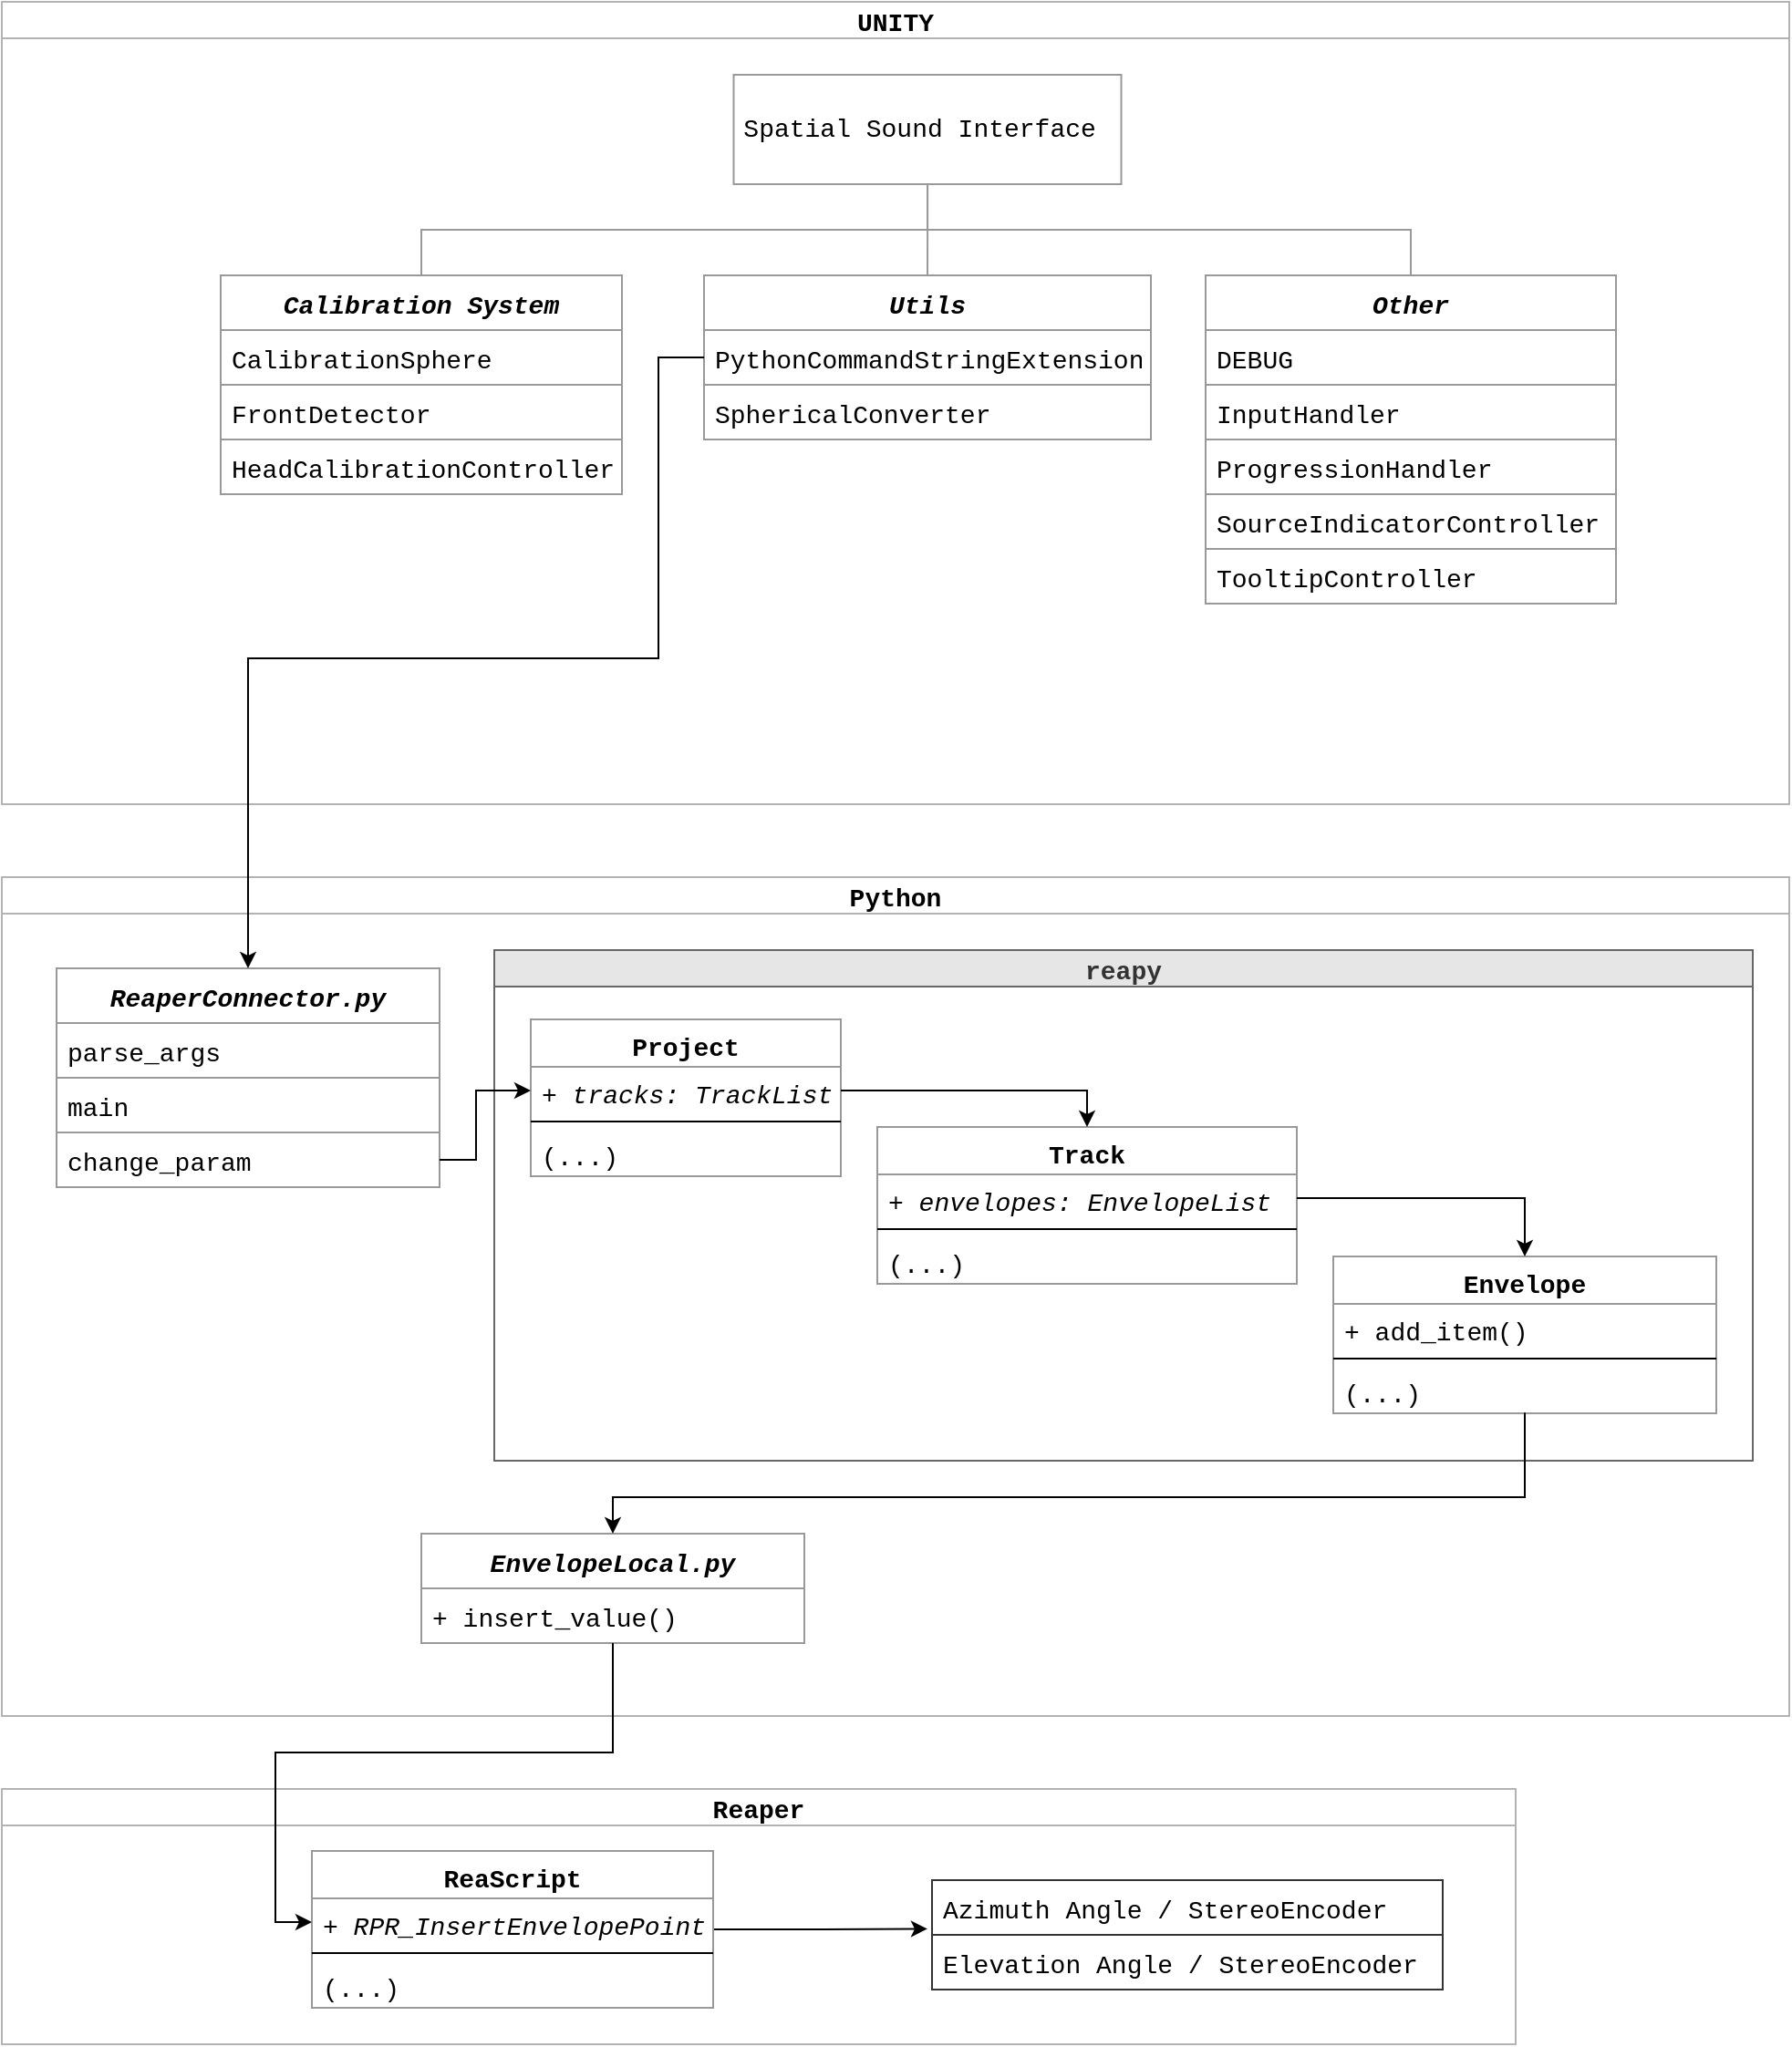 <mxfile version="20.0.1" type="github">
  <diagram id="tZ6HXYHqEJNceK6MpMHH" name="Page-1">
    <mxGraphModel dx="1673" dy="934" grid="1" gridSize="10" guides="1" tooltips="1" connect="1" arrows="1" fold="1" page="1" pageScale="1" pageWidth="1600" pageHeight="900" math="0" shadow="0">
      <root>
        <mxCell id="0" />
        <mxCell id="1" parent="0" />
        <mxCell id="iRasUdCwle3iSb4hT5Id-1" value="UNITY" style="swimlane;startSize=20;horizontal=1;containerType=tree;newEdgeStyle={&quot;edgeStyle&quot;:&quot;elbowEdgeStyle&quot;,&quot;startArrow&quot;:&quot;none&quot;,&quot;endArrow&quot;:&quot;none&quot;};fontStyle=1;strokeColor=#B3B3B3;fontFamily=Courier New;fontSize=14;" parent="1" vertex="1">
          <mxGeometry x="140" y="60" width="980" height="440" as="geometry" />
        </mxCell>
        <mxCell id="iRasUdCwle3iSb4hT5Id-43" style="edgeStyle=orthogonalEdgeStyle;rounded=0;orthogonalLoop=1;jettySize=auto;html=1;exitX=0.5;exitY=1;exitDx=0;exitDy=0;entryX=0.5;entryY=0;entryDx=0;entryDy=0;fontFamily=Courier New;endArrow=none;endFill=0;strokeColor=#999999;fontSize=14;" parent="iRasUdCwle3iSb4hT5Id-1" source="iRasUdCwle3iSb4hT5Id-4" target="iRasUdCwle3iSb4hT5Id-24" edge="1">
          <mxGeometry relative="1" as="geometry" />
        </mxCell>
        <mxCell id="iRasUdCwle3iSb4hT5Id-44" style="edgeStyle=orthogonalEdgeStyle;rounded=0;orthogonalLoop=1;jettySize=auto;html=1;entryX=0.5;entryY=0;entryDx=0;entryDy=0;fontFamily=Courier New;endArrow=none;endFill=0;strokeColor=#999999;fontSize=14;" parent="iRasUdCwle3iSb4hT5Id-1" source="iRasUdCwle3iSb4hT5Id-4" target="iRasUdCwle3iSb4hT5Id-28" edge="1">
          <mxGeometry relative="1" as="geometry" />
        </mxCell>
        <mxCell id="iRasUdCwle3iSb4hT5Id-45" style="edgeStyle=orthogonalEdgeStyle;rounded=0;orthogonalLoop=1;jettySize=auto;html=1;exitX=0.5;exitY=1;exitDx=0;exitDy=0;fontFamily=Courier New;endArrow=none;endFill=0;strokeColor=#999999;fontSize=14;" parent="iRasUdCwle3iSb4hT5Id-1" source="iRasUdCwle3iSb4hT5Id-4" target="iRasUdCwle3iSb4hT5Id-32" edge="1">
          <mxGeometry relative="1" as="geometry" />
        </mxCell>
        <UserObject label="&lt;span style=&quot;font-size: 14px;&quot;&gt;&lt;font style=&quot;font-size: 14px;&quot;&gt;Spatial Sound Interface&amp;nbsp;&lt;/font&gt;&lt;/span&gt;" treeRoot="1" id="iRasUdCwle3iSb4hT5Id-4">
          <mxCell style="whiteSpace=wrap;html=1;align=center;treeFolding=1;treeMoving=1;newEdgeStyle={&quot;edgeStyle&quot;:&quot;elbowEdgeStyle&quot;,&quot;startArrow&quot;:&quot;none&quot;,&quot;endArrow&quot;:&quot;none&quot;};strokeColor=#999999;fontFamily=Courier New;fontSize=14;" parent="iRasUdCwle3iSb4hT5Id-1" vertex="1">
            <mxGeometry x="401.25" y="40" width="212.5" height="60" as="geometry" />
          </mxCell>
        </UserObject>
        <mxCell id="iRasUdCwle3iSb4hT5Id-24" value="Calibration System" style="swimlane;fontStyle=3;childLayout=stackLayout;horizontal=1;startSize=30;horizontalStack=0;resizeParent=1;resizeParentMax=0;resizeLast=0;collapsible=1;marginBottom=0;fontFamily=Courier New;strokeColor=#999999;fontSize=14;" parent="iRasUdCwle3iSb4hT5Id-1" vertex="1">
          <mxGeometry x="120" y="150" width="220" height="120" as="geometry" />
        </mxCell>
        <mxCell id="iRasUdCwle3iSb4hT5Id-25" value="CalibrationSphere" style="text;strokeColor=#999999;fillColor=none;align=left;verticalAlign=middle;spacingLeft=4;spacingRight=4;overflow=hidden;points=[[0,0.5],[1,0.5]];portConstraint=eastwest;rotatable=0;fontFamily=Courier New;fontSize=14;" parent="iRasUdCwle3iSb4hT5Id-24" vertex="1">
          <mxGeometry y="30" width="220" height="30" as="geometry" />
        </mxCell>
        <mxCell id="iRasUdCwle3iSb4hT5Id-26" value="FrontDetector" style="text;strokeColor=#999999;fillColor=none;align=left;verticalAlign=middle;spacingLeft=4;spacingRight=4;overflow=hidden;points=[[0,0.5],[1,0.5]];portConstraint=eastwest;rotatable=0;fontFamily=Courier New;fontSize=14;" parent="iRasUdCwle3iSb4hT5Id-24" vertex="1">
          <mxGeometry y="60" width="220" height="30" as="geometry" />
        </mxCell>
        <mxCell id="iRasUdCwle3iSb4hT5Id-27" value="HeadCalibrationController" style="text;strokeColor=#999999;fillColor=none;align=left;verticalAlign=middle;spacingLeft=4;spacingRight=4;overflow=hidden;points=[[0,0.5],[1,0.5]];portConstraint=eastwest;rotatable=0;fontFamily=Courier New;fontSize=14;" parent="iRasUdCwle3iSb4hT5Id-24" vertex="1">
          <mxGeometry y="90" width="220" height="30" as="geometry" />
        </mxCell>
        <mxCell id="iRasUdCwle3iSb4hT5Id-28" value="Utils" style="swimlane;fontStyle=3;childLayout=stackLayout;horizontal=1;startSize=30;horizontalStack=0;resizeParent=1;resizeParentMax=0;resizeLast=0;collapsible=1;marginBottom=0;fontFamily=Courier New;strokeColor=#999999;fontSize=14;" parent="iRasUdCwle3iSb4hT5Id-1" vertex="1">
          <mxGeometry x="385" y="150" width="245" height="90" as="geometry" />
        </mxCell>
        <mxCell id="iRasUdCwle3iSb4hT5Id-29" value="PythonCommandStringExtension" style="text;strokeColor=#999999;fillColor=none;align=left;verticalAlign=middle;spacingLeft=4;spacingRight=4;overflow=hidden;points=[[0,0.5],[1,0.5]];portConstraint=eastwest;rotatable=0;fontFamily=Courier New;fontSize=14;" parent="iRasUdCwle3iSb4hT5Id-28" vertex="1">
          <mxGeometry y="30" width="245" height="30" as="geometry" />
        </mxCell>
        <mxCell id="iRasUdCwle3iSb4hT5Id-30" value="SphericalConverter" style="text;strokeColor=#999999;fillColor=none;align=left;verticalAlign=middle;spacingLeft=4;spacingRight=4;overflow=hidden;points=[[0,0.5],[1,0.5]];portConstraint=eastwest;rotatable=0;fontFamily=Courier New;fontSize=14;" parent="iRasUdCwle3iSb4hT5Id-28" vertex="1">
          <mxGeometry y="60" width="245" height="30" as="geometry" />
        </mxCell>
        <mxCell id="iRasUdCwle3iSb4hT5Id-32" value="Other" style="swimlane;fontStyle=3;childLayout=stackLayout;horizontal=1;startSize=30;horizontalStack=0;resizeParent=1;resizeParentMax=0;resizeLast=0;collapsible=1;marginBottom=0;fontFamily=Courier New;strokeColor=#999999;fontSize=14;" parent="iRasUdCwle3iSb4hT5Id-1" vertex="1">
          <mxGeometry x="660" y="150" width="225" height="180" as="geometry" />
        </mxCell>
        <mxCell id="iRasUdCwle3iSb4hT5Id-33" value="DEBUG" style="text;strokeColor=#999999;fillColor=none;align=left;verticalAlign=middle;spacingLeft=4;spacingRight=4;overflow=hidden;points=[[0,0.5],[1,0.5]];portConstraint=eastwest;rotatable=0;fontFamily=Courier New;fontSize=14;" parent="iRasUdCwle3iSb4hT5Id-32" vertex="1">
          <mxGeometry y="30" width="225" height="30" as="geometry" />
        </mxCell>
        <mxCell id="iRasUdCwle3iSb4hT5Id-34" value="InputHandler" style="text;strokeColor=#999999;fillColor=none;align=left;verticalAlign=middle;spacingLeft=4;spacingRight=4;overflow=hidden;points=[[0,0.5],[1,0.5]];portConstraint=eastwest;rotatable=0;fontFamily=Courier New;fontSize=14;" parent="iRasUdCwle3iSb4hT5Id-32" vertex="1">
          <mxGeometry y="60" width="225" height="30" as="geometry" />
        </mxCell>
        <mxCell id="iRasUdCwle3iSb4hT5Id-36" value="ProgressionHandler" style="text;strokeColor=#999999;fillColor=none;align=left;verticalAlign=middle;spacingLeft=4;spacingRight=4;overflow=hidden;points=[[0,0.5],[1,0.5]];portConstraint=eastwest;rotatable=0;fontFamily=Courier New;fontSize=14;" parent="iRasUdCwle3iSb4hT5Id-32" vertex="1">
          <mxGeometry y="90" width="225" height="30" as="geometry" />
        </mxCell>
        <mxCell id="iRasUdCwle3iSb4hT5Id-39" value="SourceIndicatorController" style="text;strokeColor=#999999;fillColor=none;align=left;verticalAlign=middle;spacingLeft=4;spacingRight=4;overflow=hidden;points=[[0,0.5],[1,0.5]];portConstraint=eastwest;rotatable=0;fontFamily=Courier New;fontSize=14;" parent="iRasUdCwle3iSb4hT5Id-32" vertex="1">
          <mxGeometry y="120" width="225" height="30" as="geometry" />
        </mxCell>
        <mxCell id="iRasUdCwle3iSb4hT5Id-40" value="TooltipController" style="text;strokeColor=#999999;fillColor=none;align=left;verticalAlign=middle;spacingLeft=4;spacingRight=4;overflow=hidden;points=[[0,0.5],[1,0.5]];portConstraint=eastwest;rotatable=0;fontFamily=Courier New;fontSize=14;" parent="iRasUdCwle3iSb4hT5Id-32" vertex="1">
          <mxGeometry y="150" width="225" height="30" as="geometry" />
        </mxCell>
        <mxCell id="iRasUdCwle3iSb4hT5Id-41" value="" style="shape=image;verticalLabelPosition=bottom;labelBackgroundColor=default;verticalAlign=top;aspect=fixed;imageAspect=0;image=https://cdn-icons-png.flaticon.com/512/5969/5969294.png;fontFamily=Courier New;fontSize=14;" parent="iRasUdCwle3iSb4hT5Id-1" vertex="1">
          <mxGeometry x="30" y="355" width="71" height="71" as="geometry" />
        </mxCell>
        <mxCell id="iRasUdCwle3iSb4hT5Id-68" value="Python" style="swimlane;startSize=20;horizontal=1;containerType=tree;newEdgeStyle={&quot;edgeStyle&quot;:&quot;elbowEdgeStyle&quot;,&quot;startArrow&quot;:&quot;none&quot;,&quot;endArrow&quot;:&quot;none&quot;};strokeColor=#B3B3B3;fontFamily=Courier New;fontSize=14;" parent="1" vertex="1">
          <mxGeometry x="140" y="540" width="980" height="460" as="geometry" />
        </mxCell>
        <mxCell id="iRasUdCwle3iSb4hT5Id-69" value="ReaperConnector.py" style="swimlane;fontStyle=3;childLayout=stackLayout;horizontal=1;startSize=30;horizontalStack=0;resizeParent=1;resizeParentMax=0;resizeLast=0;collapsible=1;marginBottom=0;fontFamily=Courier New;strokeColor=#999999;fontSize=14;" parent="iRasUdCwle3iSb4hT5Id-68" vertex="1">
          <mxGeometry x="30" y="50" width="210" height="120" as="geometry" />
        </mxCell>
        <mxCell id="iRasUdCwle3iSb4hT5Id-70" value="parse_args" style="text;strokeColor=#999999;fillColor=none;align=left;verticalAlign=middle;spacingLeft=4;spacingRight=4;overflow=hidden;points=[[0,0.5],[1,0.5]];portConstraint=eastwest;rotatable=0;fontFamily=Courier New;fontSize=14;" parent="iRasUdCwle3iSb4hT5Id-69" vertex="1">
          <mxGeometry y="30" width="210" height="30" as="geometry" />
        </mxCell>
        <mxCell id="iRasUdCwle3iSb4hT5Id-71" value="main" style="text;strokeColor=#999999;fillColor=none;align=left;verticalAlign=middle;spacingLeft=4;spacingRight=4;overflow=hidden;points=[[0,0.5],[1,0.5]];portConstraint=eastwest;rotatable=0;fontFamily=Courier New;fontSize=14;" parent="iRasUdCwle3iSb4hT5Id-69" vertex="1">
          <mxGeometry y="60" width="210" height="30" as="geometry" />
        </mxCell>
        <mxCell id="iRasUdCwle3iSb4hT5Id-72" value="change_param" style="text;strokeColor=#999999;fillColor=none;align=left;verticalAlign=middle;spacingLeft=4;spacingRight=4;overflow=hidden;points=[[0,0.5],[1,0.5]];portConstraint=eastwest;rotatable=0;fontFamily=Courier New;fontSize=14;" parent="iRasUdCwle3iSb4hT5Id-69" vertex="1">
          <mxGeometry y="90" width="210" height="30" as="geometry" />
        </mxCell>
        <mxCell id="iRasUdCwle3iSb4hT5Id-11" value="reapy" style="swimlane;startSize=20;horizontal=1;containerType=tree;newEdgeStyle={&quot;edgeStyle&quot;:&quot;elbowEdgeStyle&quot;,&quot;startArrow&quot;:&quot;none&quot;,&quot;endArrow&quot;:&quot;none&quot;};strokeColor=#666666;fillColor=#E6E6E6;fontColor=#333333;fontFamily=Courier New;fontSize=14;" parent="iRasUdCwle3iSb4hT5Id-68" vertex="1">
          <mxGeometry x="270" y="40" width="690" height="280" as="geometry" />
        </mxCell>
        <mxCell id="iRasUdCwle3iSb4hT5Id-74" value="Project" style="swimlane;fontStyle=1;align=center;verticalAlign=top;childLayout=stackLayout;horizontal=1;startSize=26;horizontalStack=0;resizeParent=1;resizeParentMax=0;resizeLast=0;collapsible=1;marginBottom=0;fontFamily=Courier New;fontSize=14;strokeColor=#999999;" parent="iRasUdCwle3iSb4hT5Id-11" vertex="1">
          <mxGeometry x="20" y="38" width="170" height="86" as="geometry" />
        </mxCell>
        <mxCell id="iRasUdCwle3iSb4hT5Id-75" value="+ tracks: TrackList" style="text;strokeColor=none;fillColor=none;align=left;verticalAlign=top;spacingLeft=4;spacingRight=4;overflow=hidden;rotatable=0;points=[[0,0.5],[1,0.5]];portConstraint=eastwest;fontFamily=Courier New;fontSize=14;fontStyle=2" parent="iRasUdCwle3iSb4hT5Id-74" vertex="1">
          <mxGeometry y="26" width="170" height="26" as="geometry" />
        </mxCell>
        <mxCell id="iRasUdCwle3iSb4hT5Id-77" value="" style="line;strokeWidth=1;fillColor=none;align=left;verticalAlign=middle;spacingTop=-1;spacingLeft=3;spacingRight=3;rotatable=0;labelPosition=right;points=[];portConstraint=eastwest;fontFamily=Courier New;fontSize=14;" parent="iRasUdCwle3iSb4hT5Id-74" vertex="1">
          <mxGeometry y="52" width="170" height="8" as="geometry" />
        </mxCell>
        <mxCell id="iRasUdCwle3iSb4hT5Id-80" value="(...)" style="text;strokeColor=none;fillColor=none;align=left;verticalAlign=top;spacingLeft=4;spacingRight=4;overflow=hidden;rotatable=0;points=[[0,0.5],[1,0.5]];portConstraint=eastwest;fontFamily=Courier New;fontSize=14;" parent="iRasUdCwle3iSb4hT5Id-74" vertex="1">
          <mxGeometry y="60" width="170" height="26" as="geometry" />
        </mxCell>
        <mxCell id="iRasUdCwle3iSb4hT5Id-81" value="Track" style="swimlane;fontStyle=1;align=center;verticalAlign=top;childLayout=stackLayout;horizontal=1;startSize=26;horizontalStack=0;resizeParent=1;resizeParentMax=0;resizeLast=0;collapsible=1;marginBottom=0;fontFamily=Courier New;fontSize=14;strokeColor=#999999;" parent="iRasUdCwle3iSb4hT5Id-11" vertex="1">
          <mxGeometry x="210" y="97" width="230" height="86" as="geometry" />
        </mxCell>
        <mxCell id="iRasUdCwle3iSb4hT5Id-82" value="+ envelopes: EnvelopeList" style="text;strokeColor=none;fillColor=none;align=left;verticalAlign=top;spacingLeft=4;spacingRight=4;overflow=hidden;rotatable=0;points=[[0,0.5],[1,0.5]];portConstraint=eastwest;fontFamily=Courier New;fontSize=14;fontStyle=2" parent="iRasUdCwle3iSb4hT5Id-81" vertex="1">
          <mxGeometry y="26" width="230" height="26" as="geometry" />
        </mxCell>
        <mxCell id="iRasUdCwle3iSb4hT5Id-84" value="" style="line;strokeWidth=1;fillColor=none;align=left;verticalAlign=middle;spacingTop=-1;spacingLeft=3;spacingRight=3;rotatable=0;labelPosition=right;points=[];portConstraint=eastwest;fontFamily=Courier New;fontSize=14;" parent="iRasUdCwle3iSb4hT5Id-81" vertex="1">
          <mxGeometry y="52" width="230" height="8" as="geometry" />
        </mxCell>
        <mxCell id="iRasUdCwle3iSb4hT5Id-87" value="(...)" style="text;strokeColor=none;fillColor=none;align=left;verticalAlign=top;spacingLeft=4;spacingRight=4;overflow=hidden;rotatable=0;points=[[0,0.5],[1,0.5]];portConstraint=eastwest;fontFamily=Courier New;fontSize=14;" parent="iRasUdCwle3iSb4hT5Id-81" vertex="1">
          <mxGeometry y="60" width="230" height="26" as="geometry" />
        </mxCell>
        <mxCell id="iRasUdCwle3iSb4hT5Id-88" style="edgeStyle=orthogonalEdgeStyle;rounded=0;orthogonalLoop=1;jettySize=auto;html=1;exitX=1;exitY=0.5;exitDx=0;exitDy=0;entryX=0.5;entryY=0;entryDx=0;entryDy=0;fontFamily=Courier New;fontSize=14;" parent="iRasUdCwle3iSb4hT5Id-11" source="iRasUdCwle3iSb4hT5Id-75" target="iRasUdCwle3iSb4hT5Id-81" edge="1">
          <mxGeometry relative="1" as="geometry" />
        </mxCell>
        <mxCell id="iRasUdCwle3iSb4hT5Id-89" value="Envelope" style="swimlane;fontStyle=1;align=center;verticalAlign=top;childLayout=stackLayout;horizontal=1;startSize=26;horizontalStack=0;resizeParent=1;resizeParentMax=0;resizeLast=0;collapsible=1;marginBottom=0;fontFamily=Courier New;fontSize=14;strokeColor=#999999;" parent="iRasUdCwle3iSb4hT5Id-11" vertex="1">
          <mxGeometry x="460" y="168" width="210" height="86" as="geometry" />
        </mxCell>
        <mxCell id="iRasUdCwle3iSb4hT5Id-96" value="+ add_item()" style="text;align=left;verticalAlign=top;spacingLeft=4;spacingRight=4;overflow=hidden;rotatable=0;points=[[0,0.5],[1,0.5]];portConstraint=eastwest;fontFamily=Courier New;fontSize=14;" parent="iRasUdCwle3iSb4hT5Id-89" vertex="1">
          <mxGeometry y="26" width="210" height="26" as="geometry" />
        </mxCell>
        <mxCell id="iRasUdCwle3iSb4hT5Id-93" value="" style="line;strokeWidth=1;fillColor=none;align=left;verticalAlign=middle;spacingTop=-1;spacingLeft=3;spacingRight=3;rotatable=0;labelPosition=right;points=[];portConstraint=eastwest;fontFamily=Courier New;fontSize=14;" parent="iRasUdCwle3iSb4hT5Id-89" vertex="1">
          <mxGeometry y="52" width="210" height="8" as="geometry" />
        </mxCell>
        <mxCell id="iRasUdCwle3iSb4hT5Id-97" value="(...)" style="text;strokeColor=none;fillColor=none;align=left;verticalAlign=top;spacingLeft=4;spacingRight=4;overflow=hidden;rotatable=0;points=[[0,0.5],[1,0.5]];portConstraint=eastwest;fontFamily=Courier New;fontSize=14;" parent="iRasUdCwle3iSb4hT5Id-89" vertex="1">
          <mxGeometry y="60" width="210" height="26" as="geometry" />
        </mxCell>
        <mxCell id="iRasUdCwle3iSb4hT5Id-98" style="edgeStyle=orthogonalEdgeStyle;rounded=0;orthogonalLoop=1;jettySize=auto;html=1;exitX=1;exitY=0.5;exitDx=0;exitDy=0;fontFamily=Courier New;fontSize=14;entryX=0.5;entryY=0;entryDx=0;entryDy=0;" parent="iRasUdCwle3iSb4hT5Id-11" source="iRasUdCwle3iSb4hT5Id-82" target="iRasUdCwle3iSb4hT5Id-89" edge="1">
          <mxGeometry relative="1" as="geometry">
            <mxPoint x="470" y="128" as="targetPoint" />
          </mxGeometry>
        </mxCell>
        <mxCell id="iRasUdCwle3iSb4hT5Id-99" value="" style="shape=image;verticalLabelPosition=bottom;labelBackgroundColor=default;verticalAlign=top;aspect=fixed;imageAspect=0;image=https://cdn3.iconfinder.com/data/icons/logos-and-brands-adobe/512/267_Python-512.png;fontFamily=Courier New;fontSize=14;" parent="iRasUdCwle3iSb4hT5Id-68" vertex="1">
          <mxGeometry x="10" y="360" width="70" height="70" as="geometry" />
        </mxCell>
        <mxCell id="iRasUdCwle3iSb4hT5Id-130" style="edgeStyle=orthogonalEdgeStyle;rounded=0;orthogonalLoop=1;jettySize=auto;html=1;exitX=1;exitY=0.5;exitDx=0;exitDy=0;entryX=0;entryY=0.5;entryDx=0;entryDy=0;fontFamily=Courier New;fontSize=14;endArrow=classic;endFill=1;strokeColor=#000000;" parent="iRasUdCwle3iSb4hT5Id-68" source="iRasUdCwle3iSb4hT5Id-72" target="iRasUdCwle3iSb4hT5Id-75" edge="1">
          <mxGeometry relative="1" as="geometry">
            <Array as="points">
              <mxPoint x="260" y="155" />
              <mxPoint x="260" y="117" />
            </Array>
          </mxGeometry>
        </mxCell>
        <mxCell id="bLIdzluBM3YD5PvlW8i9-16" value="EnvelopeLocal.py" style="swimlane;fontStyle=3;childLayout=stackLayout;horizontal=1;startSize=30;horizontalStack=0;resizeParent=1;resizeParentMax=0;resizeLast=0;collapsible=1;marginBottom=0;fontFamily=Courier New;strokeColor=#999999;fontSize=14;" vertex="1" parent="iRasUdCwle3iSb4hT5Id-68">
          <mxGeometry x="230" y="360" width="210" height="60" as="geometry" />
        </mxCell>
        <mxCell id="bLIdzluBM3YD5PvlW8i9-19" value="+ insert_value()" style="text;strokeColor=#999999;fillColor=none;align=left;verticalAlign=middle;spacingLeft=4;spacingRight=4;overflow=hidden;points=[[0,0.5],[1,0.5]];portConstraint=eastwest;rotatable=0;fontFamily=Courier New;fontSize=14;" vertex="1" parent="bLIdzluBM3YD5PvlW8i9-16">
          <mxGeometry y="30" width="210" height="30" as="geometry" />
        </mxCell>
        <mxCell id="bLIdzluBM3YD5PvlW8i9-46" style="edgeStyle=orthogonalEdgeStyle;rounded=0;orthogonalLoop=1;jettySize=auto;html=1;exitX=0.5;exitY=0.985;exitDx=0;exitDy=0;exitPerimeter=0;" edge="1" parent="iRasUdCwle3iSb4hT5Id-68" source="iRasUdCwle3iSb4hT5Id-97" target="bLIdzluBM3YD5PvlW8i9-16">
          <mxGeometry relative="1" as="geometry">
            <Array as="points">
              <mxPoint x="835" y="340" />
              <mxPoint x="335" y="340" />
            </Array>
          </mxGeometry>
        </mxCell>
        <mxCell id="iRasUdCwle3iSb4hT5Id-100" value="Reaper" style="swimlane;startSize=20;horizontal=1;containerType=tree;newEdgeStyle={&quot;edgeStyle&quot;:&quot;elbowEdgeStyle&quot;,&quot;startArrow&quot;:&quot;none&quot;,&quot;endArrow&quot;:&quot;none&quot;};strokeColor=#B3B3B3;fontFamily=Courier New;fontSize=14;" parent="1" vertex="1">
          <mxGeometry x="140" y="1040" width="830" height="140" as="geometry" />
        </mxCell>
        <mxCell id="iRasUdCwle3iSb4hT5Id-121" value="" style="shape=image;verticalLabelPosition=bottom;labelBackgroundColor=default;verticalAlign=top;aspect=fixed;imageAspect=0;image=https://millennialmind.co/wp-content/uploads/2019/05/reaper.png;fontFamily=Courier New;fontSize=14;" parent="iRasUdCwle3iSb4hT5Id-100" vertex="1">
          <mxGeometry x="30" y="50" width="70" height="70" as="geometry" />
        </mxCell>
        <mxCell id="iRasUdCwle3iSb4hT5Id-132" style="edgeStyle=orthogonalEdgeStyle;rounded=0;orthogonalLoop=1;jettySize=auto;html=1;entryX=-0.009;entryY=0.89;entryDx=0;entryDy=0;entryPerimeter=0;fontFamily=Courier New;fontSize=14;endArrow=classic;endFill=1;strokeColor=#000000;" parent="iRasUdCwle3iSb4hT5Id-100" source="iRasUdCwle3iSb4hT5Id-122" target="iRasUdCwle3iSb4hT5Id-126" edge="1">
          <mxGeometry relative="1" as="geometry" />
        </mxCell>
        <mxCell id="iRasUdCwle3iSb4hT5Id-122" value="ReaScript" style="swimlane;fontStyle=1;align=center;verticalAlign=top;childLayout=stackLayout;horizontal=1;startSize=26;horizontalStack=0;resizeParent=1;resizeParentMax=0;resizeLast=0;collapsible=1;marginBottom=0;fontFamily=Courier New;fontSize=14;strokeColor=#999999;" parent="iRasUdCwle3iSb4hT5Id-100" vertex="1">
          <mxGeometry x="170" y="34" width="220" height="86" as="geometry" />
        </mxCell>
        <mxCell id="iRasUdCwle3iSb4hT5Id-123" value="+ RPR_InsertEnvelopePoint" style="text;strokeColor=none;fillColor=none;align=left;verticalAlign=top;spacingLeft=4;spacingRight=4;overflow=hidden;rotatable=0;points=[[0,0.5],[1,0.5]];portConstraint=eastwest;fontFamily=Courier New;fontSize=14;fontStyle=2" parent="iRasUdCwle3iSb4hT5Id-122" vertex="1">
          <mxGeometry y="26" width="220" height="26" as="geometry" />
        </mxCell>
        <mxCell id="iRasUdCwle3iSb4hT5Id-124" value="" style="line;strokeWidth=1;fillColor=none;align=left;verticalAlign=middle;spacingTop=-1;spacingLeft=3;spacingRight=3;rotatable=0;labelPosition=right;points=[];portConstraint=eastwest;fontFamily=Courier New;fontSize=14;" parent="iRasUdCwle3iSb4hT5Id-122" vertex="1">
          <mxGeometry y="52" width="220" height="8" as="geometry" />
        </mxCell>
        <mxCell id="iRasUdCwle3iSb4hT5Id-125" value="(...)" style="text;strokeColor=none;fillColor=none;align=left;verticalAlign=top;spacingLeft=4;spacingRight=4;overflow=hidden;rotatable=0;points=[[0,0.5],[1,0.5]];portConstraint=eastwest;fontFamily=Courier New;fontSize=14;" parent="iRasUdCwle3iSb4hT5Id-122" vertex="1">
          <mxGeometry y="60" width="220" height="26" as="geometry" />
        </mxCell>
        <mxCell id="iRasUdCwle3iSb4hT5Id-126" value="Azimuth Angle / StereoEncoder" style="text;strokeColor=#333333;fillColor=none;align=left;verticalAlign=middle;spacingLeft=4;spacingRight=4;overflow=hidden;points=[[0,0.5],[1,0.5]];portConstraint=eastwest;rotatable=0;fontFamily=Courier New;fontSize=14;" parent="iRasUdCwle3iSb4hT5Id-100" vertex="1">
          <mxGeometry x="510" y="50" width="280" height="30" as="geometry" />
        </mxCell>
        <mxCell id="iRasUdCwle3iSb4hT5Id-127" value="Elevation Angle / StereoEncoder" style="text;strokeColor=#333333;fillColor=none;align=left;verticalAlign=middle;spacingLeft=4;spacingRight=4;overflow=hidden;points=[[0,0.5],[1,0.5]];portConstraint=eastwest;rotatable=0;fontFamily=Courier New;fontSize=14;" parent="iRasUdCwle3iSb4hT5Id-100" vertex="1">
          <mxGeometry x="510" y="80" width="280" height="30" as="geometry" />
        </mxCell>
        <mxCell id="iRasUdCwle3iSb4hT5Id-129" style="edgeStyle=orthogonalEdgeStyle;rounded=0;orthogonalLoop=1;jettySize=auto;html=1;exitX=0;exitY=0.5;exitDx=0;exitDy=0;entryX=0.5;entryY=0;entryDx=0;entryDy=0;fontFamily=Courier New;fontSize=14;endArrow=classic;endFill=1;strokeColor=#000000;" parent="1" source="iRasUdCwle3iSb4hT5Id-29" target="iRasUdCwle3iSb4hT5Id-69" edge="1">
          <mxGeometry relative="1" as="geometry">
            <Array as="points">
              <mxPoint x="500" y="255" />
              <mxPoint x="500" y="420" />
              <mxPoint x="275" y="420" />
            </Array>
          </mxGeometry>
        </mxCell>
        <mxCell id="bLIdzluBM3YD5PvlW8i9-47" style="edgeStyle=orthogonalEdgeStyle;rounded=0;orthogonalLoop=1;jettySize=auto;html=1;entryX=0;entryY=0.5;entryDx=0;entryDy=0;" edge="1" parent="1" source="bLIdzluBM3YD5PvlW8i9-16" target="iRasUdCwle3iSb4hT5Id-123">
          <mxGeometry relative="1" as="geometry">
            <Array as="points">
              <mxPoint x="475" y="1020" />
              <mxPoint x="290" y="1020" />
              <mxPoint x="290" y="1113" />
            </Array>
          </mxGeometry>
        </mxCell>
      </root>
    </mxGraphModel>
  </diagram>
</mxfile>
